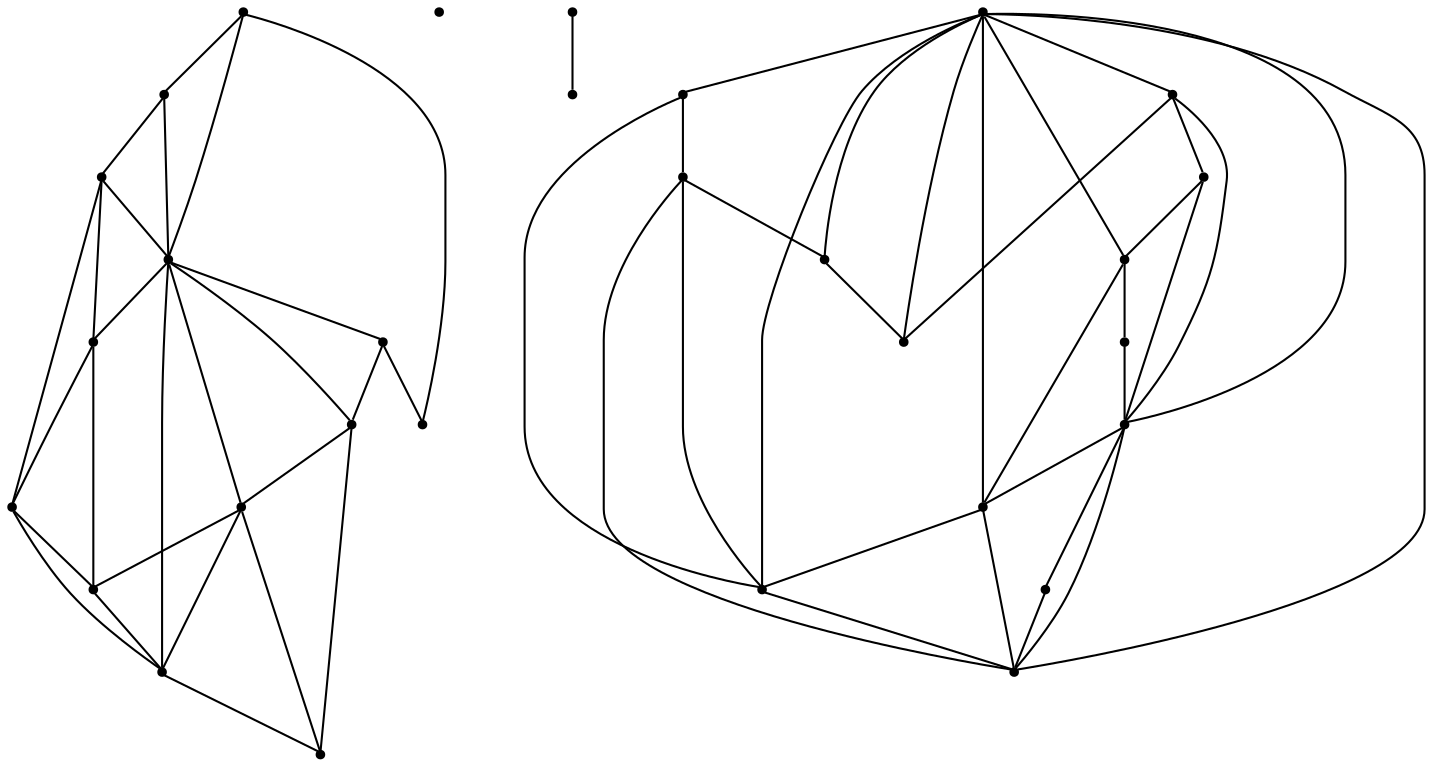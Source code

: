 graph {
  node [shape=point,comment="{\"directed\":false,\"doi\":\"10.1007/3-540-46648-7_15\",\"figure\":\"? (6)\"}"]

  v0 [pos="1250.1562572859227,967.4321217230556"]
  v1 [pos="1205.4007039702774,1018.4408344093015"]
  v2 [pos="1155.1444008080634,1059.4478306211943"]
  v3 [pos="1113.1391111397902,1013.4399602748347"]
  v4 [pos="1132.1415078698565,1011.939733008533"]
  v5 [pos="1132.1415078698565,1103.9554101120916"]
  v6 [pos="1019.377391843346,1059.4478306211943"]
  v7 [pos="927.6159365475312,1057.9475715603123"]
  v8 [pos="1061.1326445374007,1059.4478306211943"]
  v9 [pos="1066.6332831080574,1057.9475715603123"]
  v10 [pos="978.1222607874048,1106.4558630766148"]
  v11 [pos="837.1046343296903,967.4321217230556"]
  v12 [pos="924.1154983912681,1055.4471821849493"]
  v13 [pos="878.1097602045311,1009.4392800440096"]
  v14 [pos="881.6101824642351,1057.9475715603123"]
  v15 [pos="790.0987800391974,1057.9475715603123"]
  v16 [pos="746.0932422668541,967.4321217230556"]
  v17 [pos="604.0755156019427,1009.4392800440096"]
  v18 [pos="701.8377152099688,1013.4399602748347"]
  v19 [pos="650.5813277371166,1057.9475715603123"]
  v20 [pos="651.0813857889945,1055.4471821849493"]
  v21 [pos="515.8144666692729,1055.4471821849493"]
  v22 [pos="466.0582454037749,1055.4471821849493"]
  v23 [pos="557.069613621773,1055.4471821849493"]
  v24 [pos="379.04737339391767,967.4321217230554"]
  v25 [pos="557.5696716736509,1057.9475715603123"]
  v26 [pos="539.0673727368599,1124.4589718071984"]
  v27 [pos="511.5639334869137,1057.9475715603123"]
  v28 [pos="465.5581794036176,1057.9475715603123"]
  v29 [pos="420.80259429485454,1009.4392800440096"]

  v24 -- v29 [id="-9",pos="379.04737339391767,967.4321217230554 420.80259429485454,1009.4392800440096 420.80259429485454,1009.4392800440096 420.80259429485454,1009.4392800440096"]
  v24 -- v27 [id="-12",pos="379.04737339391767,967.4321217230554 511.5639334869137,1057.9475715603123 511.5639334869137,1057.9475715603123 511.5639334869137,1057.9475715603123"]
  v27 -- v17 [id="-13",pos="511.5639334869137,1057.9475715603123 604.0755156019427,1009.4392800440096 604.0755156019427,1009.4392800440096 604.0755156019427,1009.4392800440096"]
  v24 -- v16 [id="-16",pos="379.04737339391767,967.4321217230554 746.0932422668541,967.4321217230556 746.0932422668541,967.4321217230556 746.0932422668541,967.4321217230556"]
  v29 -- v22 [id="-18",pos="420.80259429485454,1009.4392800440096 466.0582454037749,1055.4471821849493 466.0582454037749,1055.4471821849493 466.0582454037749,1055.4471821849493"]
  v1 -- v2 [id="-40",pos="1205.4007039702774,1018.4408344093015 1155.1444008080634,1059.4478306211943 1155.1444008080634,1059.4478306211943 1155.1444008080634,1059.4478306211943"]
  v0 -- v1 [id="-41",pos="1250.1562572859227,967.4321217230556 1205.4007039702774,1018.4408344093015 1205.4007039702774,1018.4408344093015 1205.4007039702774,1018.4408344093015"]
  v0 -- v3 [id="-45",pos="1250.1562572859227,967.4321217230556 1113.1391111397902,1013.4399602748347 1113.1391111397902,1013.4399602748347 1113.1391111397902,1013.4399602748347"]
  v29 -- v27 [id="-62",pos="420.80259429485454,1009.4392800440096 511.5639334869137,1057.9475715603123 511.5639334869137,1057.9475715603123 511.5639334869137,1057.9475715603123"]
  v17 -- v18 [id="-64",pos="604.0755156019427,1009.4392800440096 701.8377152099688,1013.4399602748347 701.8377152099688,1013.4399602748347 701.8377152099688,1013.4399602748347"]
  v22 -- v28 [id="-108",pos="466.0582454037749,1055.4471821849493 465.5581794036176,1057.9475715603123 465.5581794036176,1057.9475715603123 465.5581794036176,1057.9475715603123"]
  v28 -- v27 [id="-121",pos="465.5581794036176,1057.9475715603123 511.5639334869137,1057.9475715603123 511.5639334869137,1057.9475715603123 511.5639334869137,1057.9475715603123"]
  v27 -- v25 [id="-122",pos="511.5639334869137,1057.9475715603123 557.5696716736509,1057.9475715603123 557.5696716736509,1057.9475715603123 557.5696716736509,1057.9475715603123"]
  v25 -- v19 [id="-123",pos="557.5696716736509,1057.9475715603123 650.5813277371166,1057.9475715603123 650.5813277371166,1057.9475715603123 650.5813277371166,1057.9475715603123"]
  v22 -- v17 [id="-127",pos="466.0582454037749,1055.4471821849493 604.0755156019427,1009.4392800440096 604.0755156019427,1009.4392800440096 604.0755156019427,1009.4392800440096"]
  v22 -- v21 [id="-129",pos="466.0582454037749,1055.4471821849493 515.8144666692729,1055.4471821849493 515.8144666692729,1055.4471821849493 515.8144666692729,1055.4471821849493"]
  v21 -- v23 [id="-130",pos="515.8144666692729,1055.4471821849493 557.069613621773,1055.4471821849493 557.069613621773,1055.4471821849493 557.069613621773,1055.4471821849493"]
  v23 -- v20 [id="-131",pos="557.069613621773,1055.4471821849493 651.0813857889945,1055.4471821849493 651.0813857889945,1055.4471821849493 651.0813857889945,1055.4471821849493"]
  v21 -- v25 [id="-143",pos="515.8144666692729,1055.4471821849493 557.5696716736509,1057.9475715603123 557.5696716736509,1057.9475715603123 557.5696716736509,1057.9475715603123"]
  v27 -- v21 [id="-240",pos="511.5639334869137,1057.9475715603123 515.8144666692729,1055.4471821849493 515.8144666692729,1055.4471821849493 515.8144666692729,1055.4471821849493"]
  v6 -- v7 [id="-258",pos="1019.377391843346,1059.4478306211943 927.6159365475312,1057.9475715603123 927.6159365475312,1057.9475715603123 927.6159365475312,1057.9475715603123"]
  v8 -- v6 [id="-263",pos="1061.1326445374007,1059.4478306211943 1019.377391843346,1059.4478306211943 1019.377391843346,1059.4478306211943 1019.377391843346,1059.4478306211943"]
  v21 -- v17 [id="-270",pos="515.8144666692729,1055.4471821849493 604.0755156019427,1009.4392800440096 604.0755156019427,1009.4392800440096 604.0755156019427,1009.4392800440096"]
  v2 -- v8 [id="-280",pos="1155.1444008080634,1059.4478306211943 1061.1326445374007,1059.4478306211943 1061.1326445374007,1059.4478306211943 1061.1326445374007,1059.4478306211943"]
  v2 -- v3 [id="-302",pos="1155.1444008080634,1059.4478306211943 1113.1391111397902,1013.4399602748347 1113.1391111397902,1013.4399602748347 1113.1391111397902,1013.4399602748347"]
  v27 -- v26 [id="-324",pos="511.5639334869137,1057.9475715603123 539.0673727368599,1124.4589718071984 539.0673727368599,1124.4589718071984 539.0673727368599,1124.4589718071984"]
  v26 -- v25 [id="-366",pos="539.0673727368599,1124.4589718071984 557.5696716736509,1057.9475715603123 557.5696716736509,1057.9475715603123 557.5696716736509,1057.9475715603123"]
  v9 -- v10 [id="-450",pos="1066.6332831080574,1057.9475715603123 978.1222607874048,1106.4558630766148 978.1222607874048,1106.4558630766148 978.1222607874048,1106.4558630766148"]
  v2 -- v9 [id="-453",pos="1155.1444008080634,1059.4478306211943 1066.6332831080574,1057.9475715603123 1066.6332831080574,1057.9475715603123 1066.6332831080574,1057.9475715603123"]
  v23 -- v25 [id="-506",pos="557.069613621773,1055.4471821849493 557.5696716736509,1057.9475715603123 557.5696716736509,1057.9475715603123 557.5696716736509,1057.9475715603123"]
  v25 -- v17 [id="-522",pos="557.5696716736509,1057.9475715603123 604.0755156019427,1009.4392800440096 604.0755156019427,1009.4392800440096 604.0755156019427,1009.4392800440096"]
  v17 -- v20 [id="-597",pos="604.0755156019427,1009.4392800440096 651.0813857889945,1055.4471821849493 651.0813857889945,1055.4471821849493 651.0813857889945,1055.4471821849493"]
  v17 -- v23 [id="-605",pos="604.0755156019427,1009.4392800440096 557.069613621773,1055.4471821849493 557.069613621773,1055.4471821849493 557.069613621773,1055.4471821849493"]
  v17 -- v16 [id="-612",pos="604.0755156019427,1009.4392800440096 746.0932422668541,967.4321217230556 746.0932422668541,967.4321217230556 746.0932422668541,967.4321217230556"]
  v17 -- v24 [id="-639",pos="604.0755156019427,1009.4392800440096 379.04737339391767,967.4321217230554 379.04737339391767,967.4321217230554 379.04737339391767,967.4321217230554"]
  v3 -- v11 [id="-649",pos="1113.1391111397902,1013.4399602748347 837.1046343296903,967.4321217230556 837.1046343296903,967.4321217230556 837.1046343296903,967.4321217230556"]
  v3 -- v12 [id="-689",pos="1113.1391111397902,1013.4399602748347 924.1154983912681,1055.4471821849493 924.1154983912681,1055.4471821849493 924.1154983912681,1055.4471821849493"]
  v20 -- v19 [id="-705",pos="651.0813857889945,1055.4471821849493 650.5813277371166,1057.9475715603123 650.5813277371166,1057.9475715603123 650.5813277371166,1057.9475715603123"]
  v3 -- v9 [id="-710",pos="1113.1391111397902,1013.4399602748347 1066.6332831080574,1057.9475715603123 1066.6332831080574,1057.9475715603123 1066.6332831080574,1057.9475715603123"]
  v19 -- v23 [id="-713",pos="650.5813277371166,1057.9475715603123 557.069613621773,1055.4471821849493 557.069613621773,1055.4471821849493 557.069613621773,1055.4471821849493"]
  v19 -- v18 [id="-719",pos="650.5813277371166,1057.9475715603123 701.8377152099688,1013.4399602748347 701.8377152099688,1013.4399602748347 701.8377152099688,1013.4399602748347"]
  v3 -- v6 [id="-732",pos="1113.1391111397902,1013.4399602748347 1019.377391843346,1059.4478306211943 1019.377391843346,1059.4478306211943 1019.377391843346,1059.4478306211943"]
  v18 -- v16 [id="-769",pos="701.8377152099688,1013.4399602748347 746.0932422668541,967.4321217230556 746.0932422668541,967.4321217230556 746.0932422668541,967.4321217230556"]
  v9 -- v8 [id="-777",pos="1066.6332831080574,1057.9475715603123 1061.1326445374007,1059.4478306211943 1061.1326445374007,1059.4478306211943 1061.1326445374007,1059.4478306211943"]
  v8 -- v10 [id="-782",pos="1061.1326445374007,1059.4478306211943 978.1222607874048,1106.4558630766148 978.1222607874048,1106.4558630766148 978.1222607874048,1106.4558630766148"]
  v4 -- v0 [id="-787",pos="1132.1415078698565,1011.939733008533 1250.1562572859227,967.4321217230556 1250.1562572859227,967.4321217230556 1250.1562572859227,967.4321217230556"]
  v11 -- v4 [id="-788",pos="837.1046343296903,967.4321217230556 1132.1415078698565,1011.939733008533 1132.1415078698565,1011.939733008533 1132.1415078698565,1011.939733008533"]
  v12 -- v10 [id="-811",pos="924.1154983912681,1055.4471821849493 978.1222607874048,1106.4558630766148 978.1222607874048,1106.4558630766148 978.1222607874048,1106.4558630766148"]
  v13 -- v12 [id="-813",pos="878.1097602045311,1009.4392800440096 924.1154983912681,1055.4471821849493 924.1154983912681,1055.4471821849493 924.1154983912681,1055.4471821849493"]
  v7 -- v12 [id="-825",pos="927.6159365475312,1057.9475715603123 924.1154983912681,1055.4471821849493 924.1154983912681,1055.4471821849493 924.1154983912681,1055.4471821849493"]
  v12 -- v6 [id="-828",pos="924.1154983912681,1055.4471821849493 1019.377391843346,1059.4478306211943 1019.377391843346,1059.4478306211943 1019.377391843346,1059.4478306211943"]
  v13 -- v7 [id="-852",pos="878.1097602045311,1009.4392800440096 927.6159365475312,1057.9475715603123 927.6159365475312,1057.9475715603123 927.6159365475312,1057.9475715603123"]
  v11 -- v13 [id="-853",pos="837.1046343296903,967.4321217230556 878.1097602045311,1009.4392800440096 878.1097602045311,1009.4392800440096 878.1097602045311,1009.4392800440096"]
  v13 -- v3 [id="-858",pos="878.1097602045311,1009.4392800440096 1113.1391111397902,1013.4399602748347 1113.1391111397902,1013.4399602748347 1113.1391111397902,1013.4399602748347"]
  v3 -- v1 [id="-864",pos="1113.1391111397902,1013.4399602748347 1205.4007039702774,1018.4408344093015 1205.4007039702774,1018.4408344093015 1205.4007039702774,1018.4408344093015"]
  v14 -- v15 [id="-878",pos="881.6101824642351,1057.9475715603123 790.0987800391974,1057.9475715603123 790.0987800391974,1057.9475715603123 790.0987800391974,1057.9475715603123"]
  v10 -- v6 [id="-885",pos="978.1222607874048,1106.4558630766148 1019.377391843346,1059.4478306211943 1019.377391843346,1059.4478306211943 1019.377391843346,1059.4478306211943"]
}